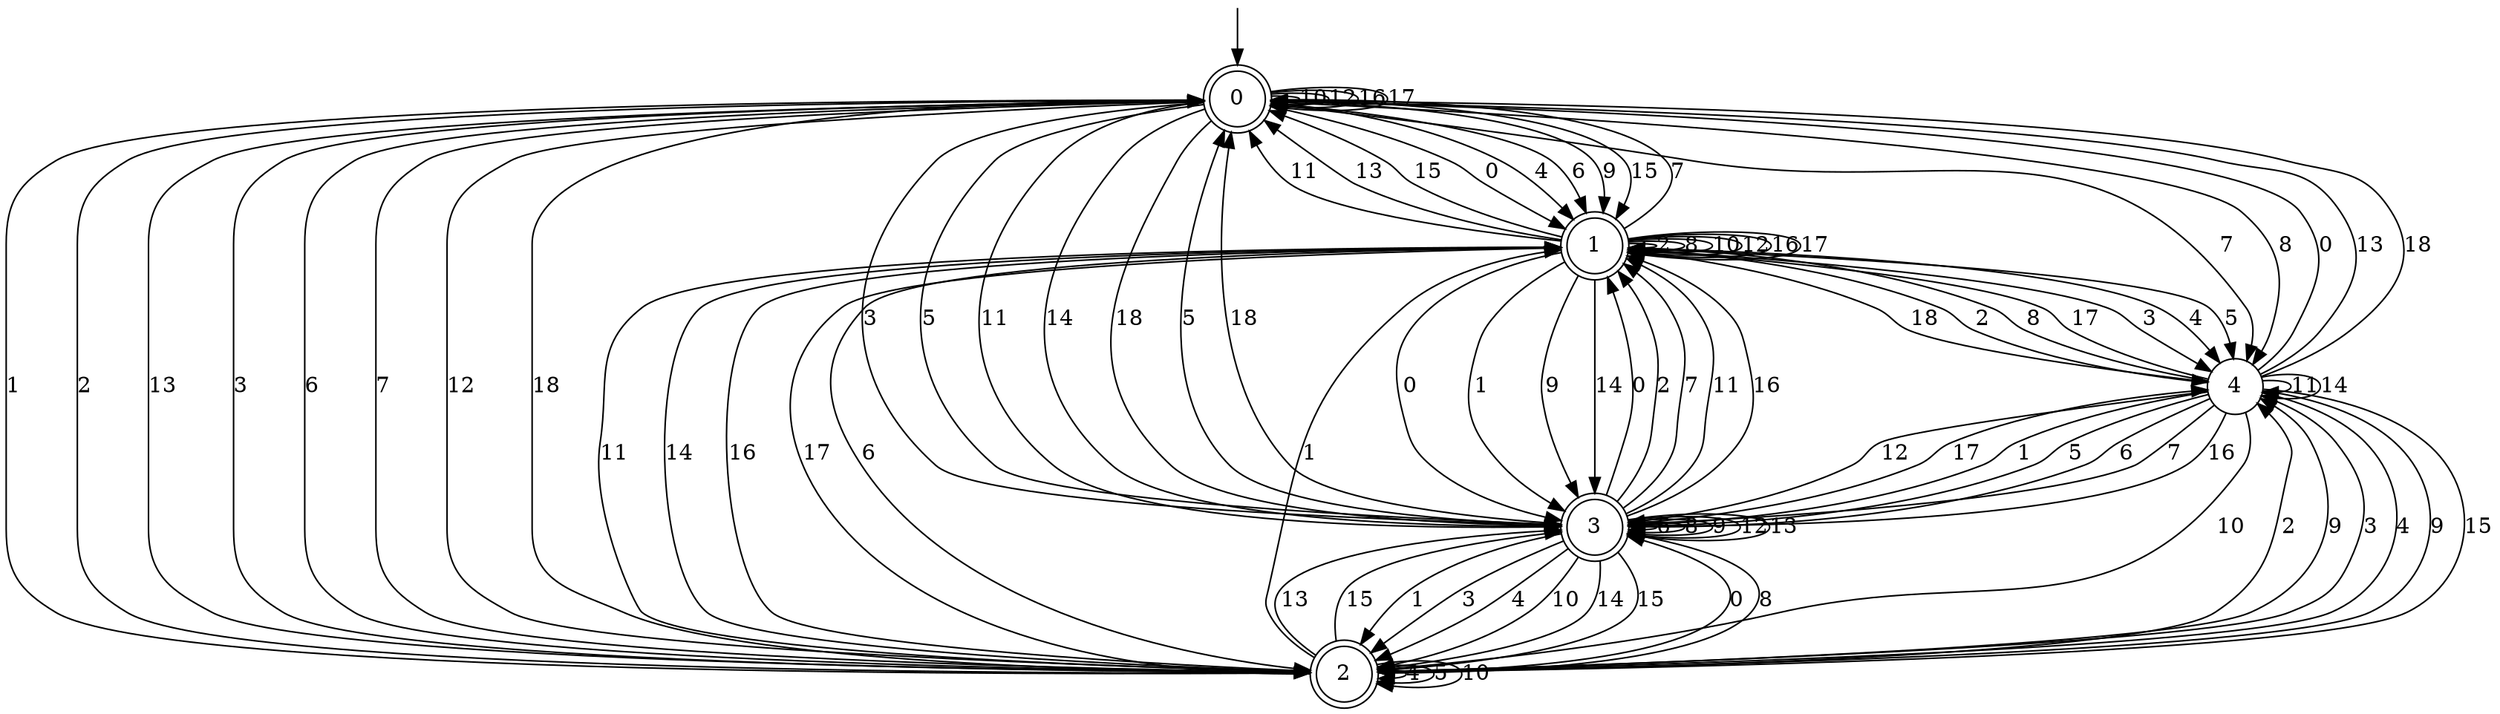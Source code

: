 digraph g {

	s0 [shape="doublecircle" label="0"];
	s1 [shape="doublecircle" label="1"];
	s2 [shape="doublecircle" label="2"];
	s3 [shape="doublecircle" label="3"];
	s4 [shape="circle" label="4"];
	s0 -> s1 [label="0"];
	s0 -> s2 [label="1"];
	s0 -> s2 [label="2"];
	s0 -> s3 [label="3"];
	s0 -> s1 [label="4"];
	s0 -> s3 [label="5"];
	s0 -> s1 [label="6"];
	s0 -> s4 [label="7"];
	s0 -> s4 [label="8"];
	s0 -> s1 [label="9"];
	s0 -> s0 [label="10"];
	s0 -> s3 [label="11"];
	s0 -> s0 [label="12"];
	s0 -> s2 [label="13"];
	s0 -> s3 [label="14"];
	s0 -> s1 [label="15"];
	s0 -> s0 [label="16"];
	s0 -> s0 [label="17"];
	s0 -> s3 [label="18"];
	s1 -> s3 [label="0"];
	s1 -> s3 [label="1"];
	s1 -> s1 [label="2"];
	s1 -> s4 [label="3"];
	s1 -> s4 [label="4"];
	s1 -> s4 [label="5"];
	s1 -> s2 [label="6"];
	s1 -> s0 [label="7"];
	s1 -> s1 [label="8"];
	s1 -> s3 [label="9"];
	s1 -> s1 [label="10"];
	s1 -> s0 [label="11"];
	s1 -> s1 [label="12"];
	s1 -> s0 [label="13"];
	s1 -> s3 [label="14"];
	s1 -> s0 [label="15"];
	s1 -> s1 [label="16"];
	s1 -> s1 [label="17"];
	s1 -> s4 [label="18"];
	s2 -> s3 [label="0"];
	s2 -> s1 [label="1"];
	s2 -> s4 [label="2"];
	s2 -> s0 [label="3"];
	s2 -> s2 [label="4"];
	s2 -> s2 [label="5"];
	s2 -> s0 [label="6"];
	s2 -> s0 [label="7"];
	s2 -> s3 [label="8"];
	s2 -> s4 [label="9"];
	s2 -> s2 [label="10"];
	s2 -> s1 [label="11"];
	s2 -> s0 [label="12"];
	s2 -> s3 [label="13"];
	s2 -> s1 [label="14"];
	s2 -> s3 [label="15"];
	s2 -> s1 [label="16"];
	s2 -> s1 [label="17"];
	s2 -> s0 [label="18"];
	s3 -> s1 [label="0"];
	s3 -> s2 [label="1"];
	s3 -> s1 [label="2"];
	s3 -> s2 [label="3"];
	s3 -> s2 [label="4"];
	s3 -> s0 [label="5"];
	s3 -> s3 [label="6"];
	s3 -> s1 [label="7"];
	s3 -> s3 [label="8"];
	s3 -> s3 [label="9"];
	s3 -> s2 [label="10"];
	s3 -> s1 [label="11"];
	s3 -> s3 [label="12"];
	s3 -> s3 [label="13"];
	s3 -> s2 [label="14"];
	s3 -> s2 [label="15"];
	s3 -> s1 [label="16"];
	s3 -> s4 [label="17"];
	s3 -> s0 [label="18"];
	s4 -> s0 [label="0"];
	s4 -> s3 [label="1"];
	s4 -> s1 [label="2"];
	s4 -> s2 [label="3"];
	s4 -> s2 [label="4"];
	s4 -> s3 [label="5"];
	s4 -> s3 [label="6"];
	s4 -> s3 [label="7"];
	s4 -> s1 [label="8"];
	s4 -> s2 [label="9"];
	s4 -> s2 [label="10"];
	s4 -> s4 [label="11"];
	s4 -> s3 [label="12"];
	s4 -> s0 [label="13"];
	s4 -> s4 [label="14"];
	s4 -> s2 [label="15"];
	s4 -> s3 [label="16"];
	s4 -> s1 [label="17"];
	s4 -> s0 [label="18"];

__start0 [label="" shape="none" width="0" height="0"];
__start0 -> s0;

}
